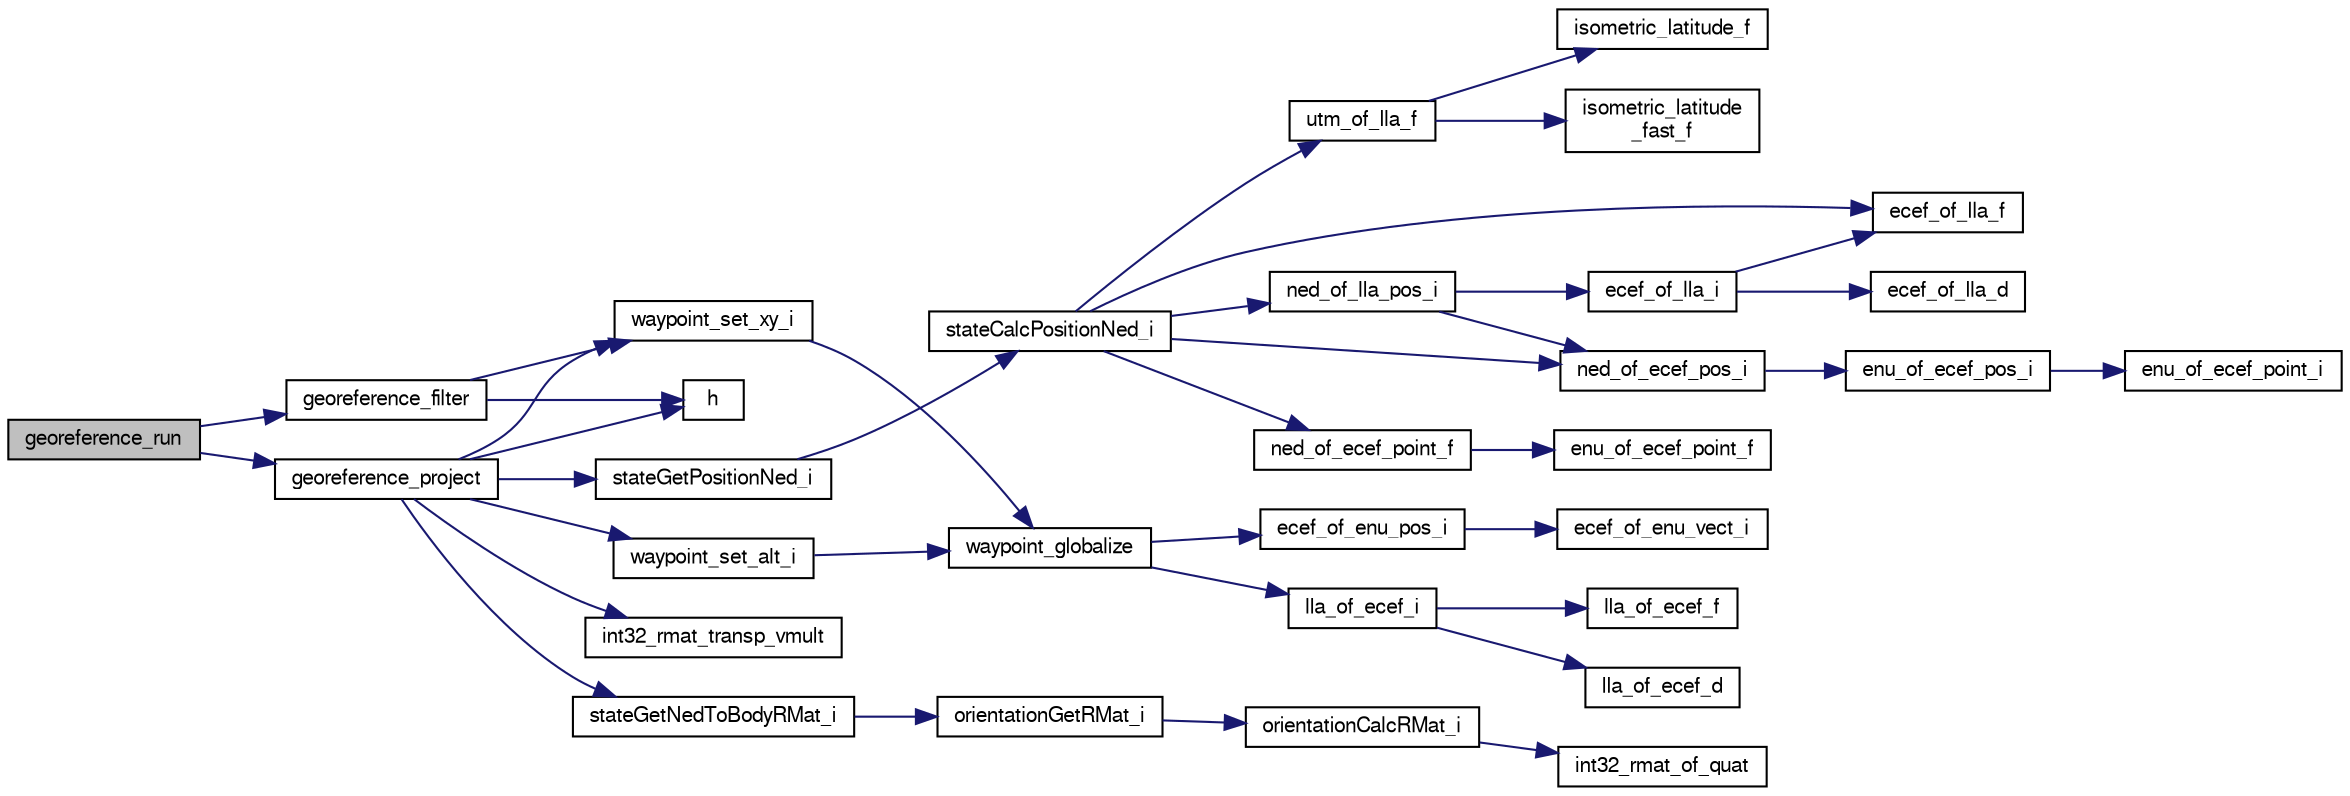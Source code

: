 digraph "georeference_run"
{
  edge [fontname="FreeSans",fontsize="10",labelfontname="FreeSans",labelfontsize="10"];
  node [fontname="FreeSans",fontsize="10",shape=record];
  rankdir="LR";
  Node1 [label="georeference_run",height=0.2,width=0.4,color="black", fillcolor="grey75", style="filled", fontcolor="black"];
  Node1 -> Node2 [color="midnightblue",fontsize="10",style="solid",fontname="FreeSans"];
  Node2 [label="georeference_filter",height=0.2,width=0.4,color="black", fillcolor="white", style="filled",URL="$cv__georeference_8c.html#a551f2542023388240a3573ca7e223aec"];
  Node2 -> Node3 [color="midnightblue",fontsize="10",style="solid",fontname="FreeSans"];
  Node3 [label="h",height=0.2,width=0.4,color="black", fillcolor="white", style="filled",URL="$UKF__Wind__Estimator_8c.html#a1b540e52aff26922bc43ff126fa35270"];
  Node2 -> Node4 [color="midnightblue",fontsize="10",style="solid",fontname="FreeSans"];
  Node4 [label="waypoint_set_xy_i",height=0.2,width=0.4,color="black", fillcolor="white", style="filled",URL="$subsystems_2navigation_2waypoints_8c.html#a6458406c3ff4259882fa0b93991f3c1e",tooltip="Set only local XY coordinates of waypoint without update altitude. "];
  Node4 -> Node5 [color="midnightblue",fontsize="10",style="solid",fontname="FreeSans"];
  Node5 [label="waypoint_globalize",height=0.2,width=0.4,color="black", fillcolor="white", style="filled",URL="$subsystems_2navigation_2waypoints_8c.html#a10acece8582506367e9e9df3694bf31b",tooltip="update global LLA coordinates from its ENU coordinates "];
  Node5 -> Node6 [color="midnightblue",fontsize="10",style="solid",fontname="FreeSans"];
  Node6 [label="ecef_of_enu_pos_i",height=0.2,width=0.4,color="black", fillcolor="white", style="filled",URL="$group__math__geodetic__int.html#gaaeff7441301129ca712e828b9b4f474e",tooltip="Convert a local ENU position to ECEF. "];
  Node6 -> Node7 [color="midnightblue",fontsize="10",style="solid",fontname="FreeSans"];
  Node7 [label="ecef_of_enu_vect_i",height=0.2,width=0.4,color="black", fillcolor="white", style="filled",URL="$group__math__geodetic__int.html#gaabe6e63048c95afdffdd4a581dc5f2b8",tooltip="Rotate a vector from ENU to ECEF. "];
  Node5 -> Node8 [color="midnightblue",fontsize="10",style="solid",fontname="FreeSans"];
  Node8 [label="lla_of_ecef_i",height=0.2,width=0.4,color="black", fillcolor="white", style="filled",URL="$group__math__geodetic__int.html#gaea47a32071c2427f895fcb1df32c4e23",tooltip="Convert a ECEF to LLA. "];
  Node8 -> Node9 [color="midnightblue",fontsize="10",style="solid",fontname="FreeSans"];
  Node9 [label="lla_of_ecef_f",height=0.2,width=0.4,color="black", fillcolor="white", style="filled",URL="$pprz__geodetic__float_8c.html#adecd186d51b41b09f0cad928c0d2f68e"];
  Node8 -> Node10 [color="midnightblue",fontsize="10",style="solid",fontname="FreeSans"];
  Node10 [label="lla_of_ecef_d",height=0.2,width=0.4,color="black", fillcolor="white", style="filled",URL="$group__math__geodetic__double.html#ga9d3464ccabcd97db9fb4e1c7d25dfe16"];
  Node1 -> Node11 [color="midnightblue",fontsize="10",style="solid",fontname="FreeSans"];
  Node11 [label="georeference_project",height=0.2,width=0.4,color="black", fillcolor="white", style="filled",URL="$cv__georeference_8c.html#a230ffda49b65d6b6963063af8ab73e00"];
  Node11 -> Node3 [color="midnightblue",fontsize="10",style="solid",fontname="FreeSans"];
  Node11 -> Node12 [color="midnightblue",fontsize="10",style="solid",fontname="FreeSans"];
  Node12 [label="int32_rmat_transp_vmult",height=0.2,width=0.4,color="black", fillcolor="white", style="filled",URL="$group__math__algebra__int.html#gac992f3c60c036759941405f6e754b55b",tooltip="rotate 3D vector by transposed rotation matrix. "];
  Node11 -> Node13 [color="midnightblue",fontsize="10",style="solid",fontname="FreeSans"];
  Node13 [label="stateGetNedToBodyRMat_i",height=0.2,width=0.4,color="black", fillcolor="white", style="filled",URL="$group__state__attitude.html#ga7c541b9b2e6231ac9a11a9e21562a5b3",tooltip="Get vehicle body attitude rotation matrix (int). "];
  Node13 -> Node14 [color="midnightblue",fontsize="10",style="solid",fontname="FreeSans"];
  Node14 [label="orientationGetRMat_i",height=0.2,width=0.4,color="black", fillcolor="white", style="filled",URL="$group__math__orientation__representation.html#ga4d3e785c7decf12ad0331c6ec207ded7",tooltip="Get vehicle body attitude rotation matrix (int). "];
  Node14 -> Node15 [color="midnightblue",fontsize="10",style="solid",fontname="FreeSans"];
  Node15 [label="orientationCalcRMat_i",height=0.2,width=0.4,color="black", fillcolor="white", style="filled",URL="$group__math__orientation__representation.html#ga8d3a2d675e2693d1780d587cd392d96a"];
  Node15 -> Node16 [color="midnightblue",fontsize="10",style="solid",fontname="FreeSans"];
  Node16 [label="int32_rmat_of_quat",height=0.2,width=0.4,color="black", fillcolor="white", style="filled",URL="$group__math__algebra__int.html#ga3cee8bb86ebb6befea5e2b4a97b3326f",tooltip="Convert unit quaternion to rotation matrix. "];
  Node11 -> Node17 [color="midnightblue",fontsize="10",style="solid",fontname="FreeSans"];
  Node17 [label="stateGetPositionNed_i",height=0.2,width=0.4,color="black", fillcolor="white", style="filled",URL="$group__state__position.html#gaf9a3b3ed4f6a011ae65d49d78bf4aa25",tooltip="Get position in local NED coordinates (int). "];
  Node17 -> Node18 [color="midnightblue",fontsize="10",style="solid",fontname="FreeSans"];
  Node18 [label="stateCalcPositionNed_i",height=0.2,width=0.4,color="black", fillcolor="white", style="filled",URL="$group__state__position.html#gac60dff329c00697fc9fcc459406293c9"];
  Node18 -> Node19 [color="midnightblue",fontsize="10",style="solid",fontname="FreeSans"];
  Node19 [label="ned_of_ecef_pos_i",height=0.2,width=0.4,color="black", fillcolor="white", style="filled",URL="$group__math__geodetic__int.html#ga55c109fccf11d3699553122869dfd38b",tooltip="Convert a ECEF position to local NED. "];
  Node19 -> Node20 [color="midnightblue",fontsize="10",style="solid",fontname="FreeSans"];
  Node20 [label="enu_of_ecef_pos_i",height=0.2,width=0.4,color="black", fillcolor="white", style="filled",URL="$group__math__geodetic__int.html#ga710a45725431766f0a003ba93cb58a11",tooltip="Convert a ECEF position to local ENU. "];
  Node20 -> Node21 [color="midnightblue",fontsize="10",style="solid",fontname="FreeSans"];
  Node21 [label="enu_of_ecef_point_i",height=0.2,width=0.4,color="black", fillcolor="white", style="filled",URL="$group__math__geodetic__int.html#ga85bcbfc73a43b120465422ec55647573",tooltip="Convert a point from ECEF to local ENU. "];
  Node18 -> Node22 [color="midnightblue",fontsize="10",style="solid",fontname="FreeSans"];
  Node22 [label="ned_of_ecef_point_f",height=0.2,width=0.4,color="black", fillcolor="white", style="filled",URL="$pprz__geodetic__float_8c.html#a3045a5a383aa4ebf5b8a9763773b9b6d"];
  Node22 -> Node23 [color="midnightblue",fontsize="10",style="solid",fontname="FreeSans"];
  Node23 [label="enu_of_ecef_point_f",height=0.2,width=0.4,color="black", fillcolor="white", style="filled",URL="$pprz__geodetic__float_8c.html#a2a82ebdce90a3e41d54f72c5e787fcd0"];
  Node18 -> Node24 [color="midnightblue",fontsize="10",style="solid",fontname="FreeSans"];
  Node24 [label="ecef_of_lla_f",height=0.2,width=0.4,color="black", fillcolor="white", style="filled",URL="$pprz__geodetic__float_8c.html#a65bc5ba8b61d014ca659035759cc001c"];
  Node18 -> Node25 [color="midnightblue",fontsize="10",style="solid",fontname="FreeSans"];
  Node25 [label="ned_of_lla_pos_i",height=0.2,width=0.4,color="black", fillcolor="white", style="filled",URL="$group__math__geodetic__int.html#ga196c47e1d20669076a358d0f4317e093",tooltip="Convert a point from LLA to local NED. "];
  Node25 -> Node26 [color="midnightblue",fontsize="10",style="solid",fontname="FreeSans"];
  Node26 [label="ecef_of_lla_i",height=0.2,width=0.4,color="black", fillcolor="white", style="filled",URL="$group__math__geodetic__int.html#ga386f7bf340618bf1454ca2a3b5086100",tooltip="Convert a LLA to ECEF. "];
  Node26 -> Node24 [color="midnightblue",fontsize="10",style="solid",fontname="FreeSans"];
  Node26 -> Node27 [color="midnightblue",fontsize="10",style="solid",fontname="FreeSans"];
  Node27 [label="ecef_of_lla_d",height=0.2,width=0.4,color="black", fillcolor="white", style="filled",URL="$group__math__geodetic__double.html#gae6608c48696daebf3382f08e655028d9"];
  Node25 -> Node19 [color="midnightblue",fontsize="10",style="solid",fontname="FreeSans"];
  Node18 -> Node28 [color="midnightblue",fontsize="10",style="solid",fontname="FreeSans"];
  Node28 [label="utm_of_lla_f",height=0.2,width=0.4,color="black", fillcolor="white", style="filled",URL="$pprz__geodetic__float_8c.html#af99d4775df518f30b741b49c26eceedd"];
  Node28 -> Node29 [color="midnightblue",fontsize="10",style="solid",fontname="FreeSans"];
  Node29 [label="isometric_latitude_f",height=0.2,width=0.4,color="black", fillcolor="white", style="filled",URL="$pprz__geodetic__float_8c.html#a25c5bd31de0ea0d0caf14a0d217ad3ea"];
  Node28 -> Node30 [color="midnightblue",fontsize="10",style="solid",fontname="FreeSans"];
  Node30 [label="isometric_latitude\l_fast_f",height=0.2,width=0.4,color="black", fillcolor="white", style="filled",URL="$pprz__geodetic__float_8c.html#a21ea1b369f7d4abd984fb89c488dde24"];
  Node11 -> Node31 [color="midnightblue",fontsize="10",style="solid",fontname="FreeSans"];
  Node31 [label="waypoint_set_alt_i",height=0.2,width=0.4,color="black", fillcolor="white", style="filled",URL="$subsystems_2navigation_2waypoints_8c.html#aecc0b78adf0a0c13f31298dc4d17b9f6"];
  Node31 -> Node5 [color="midnightblue",fontsize="10",style="solid",fontname="FreeSans"];
  Node11 -> Node4 [color="midnightblue",fontsize="10",style="solid",fontname="FreeSans"];
}
